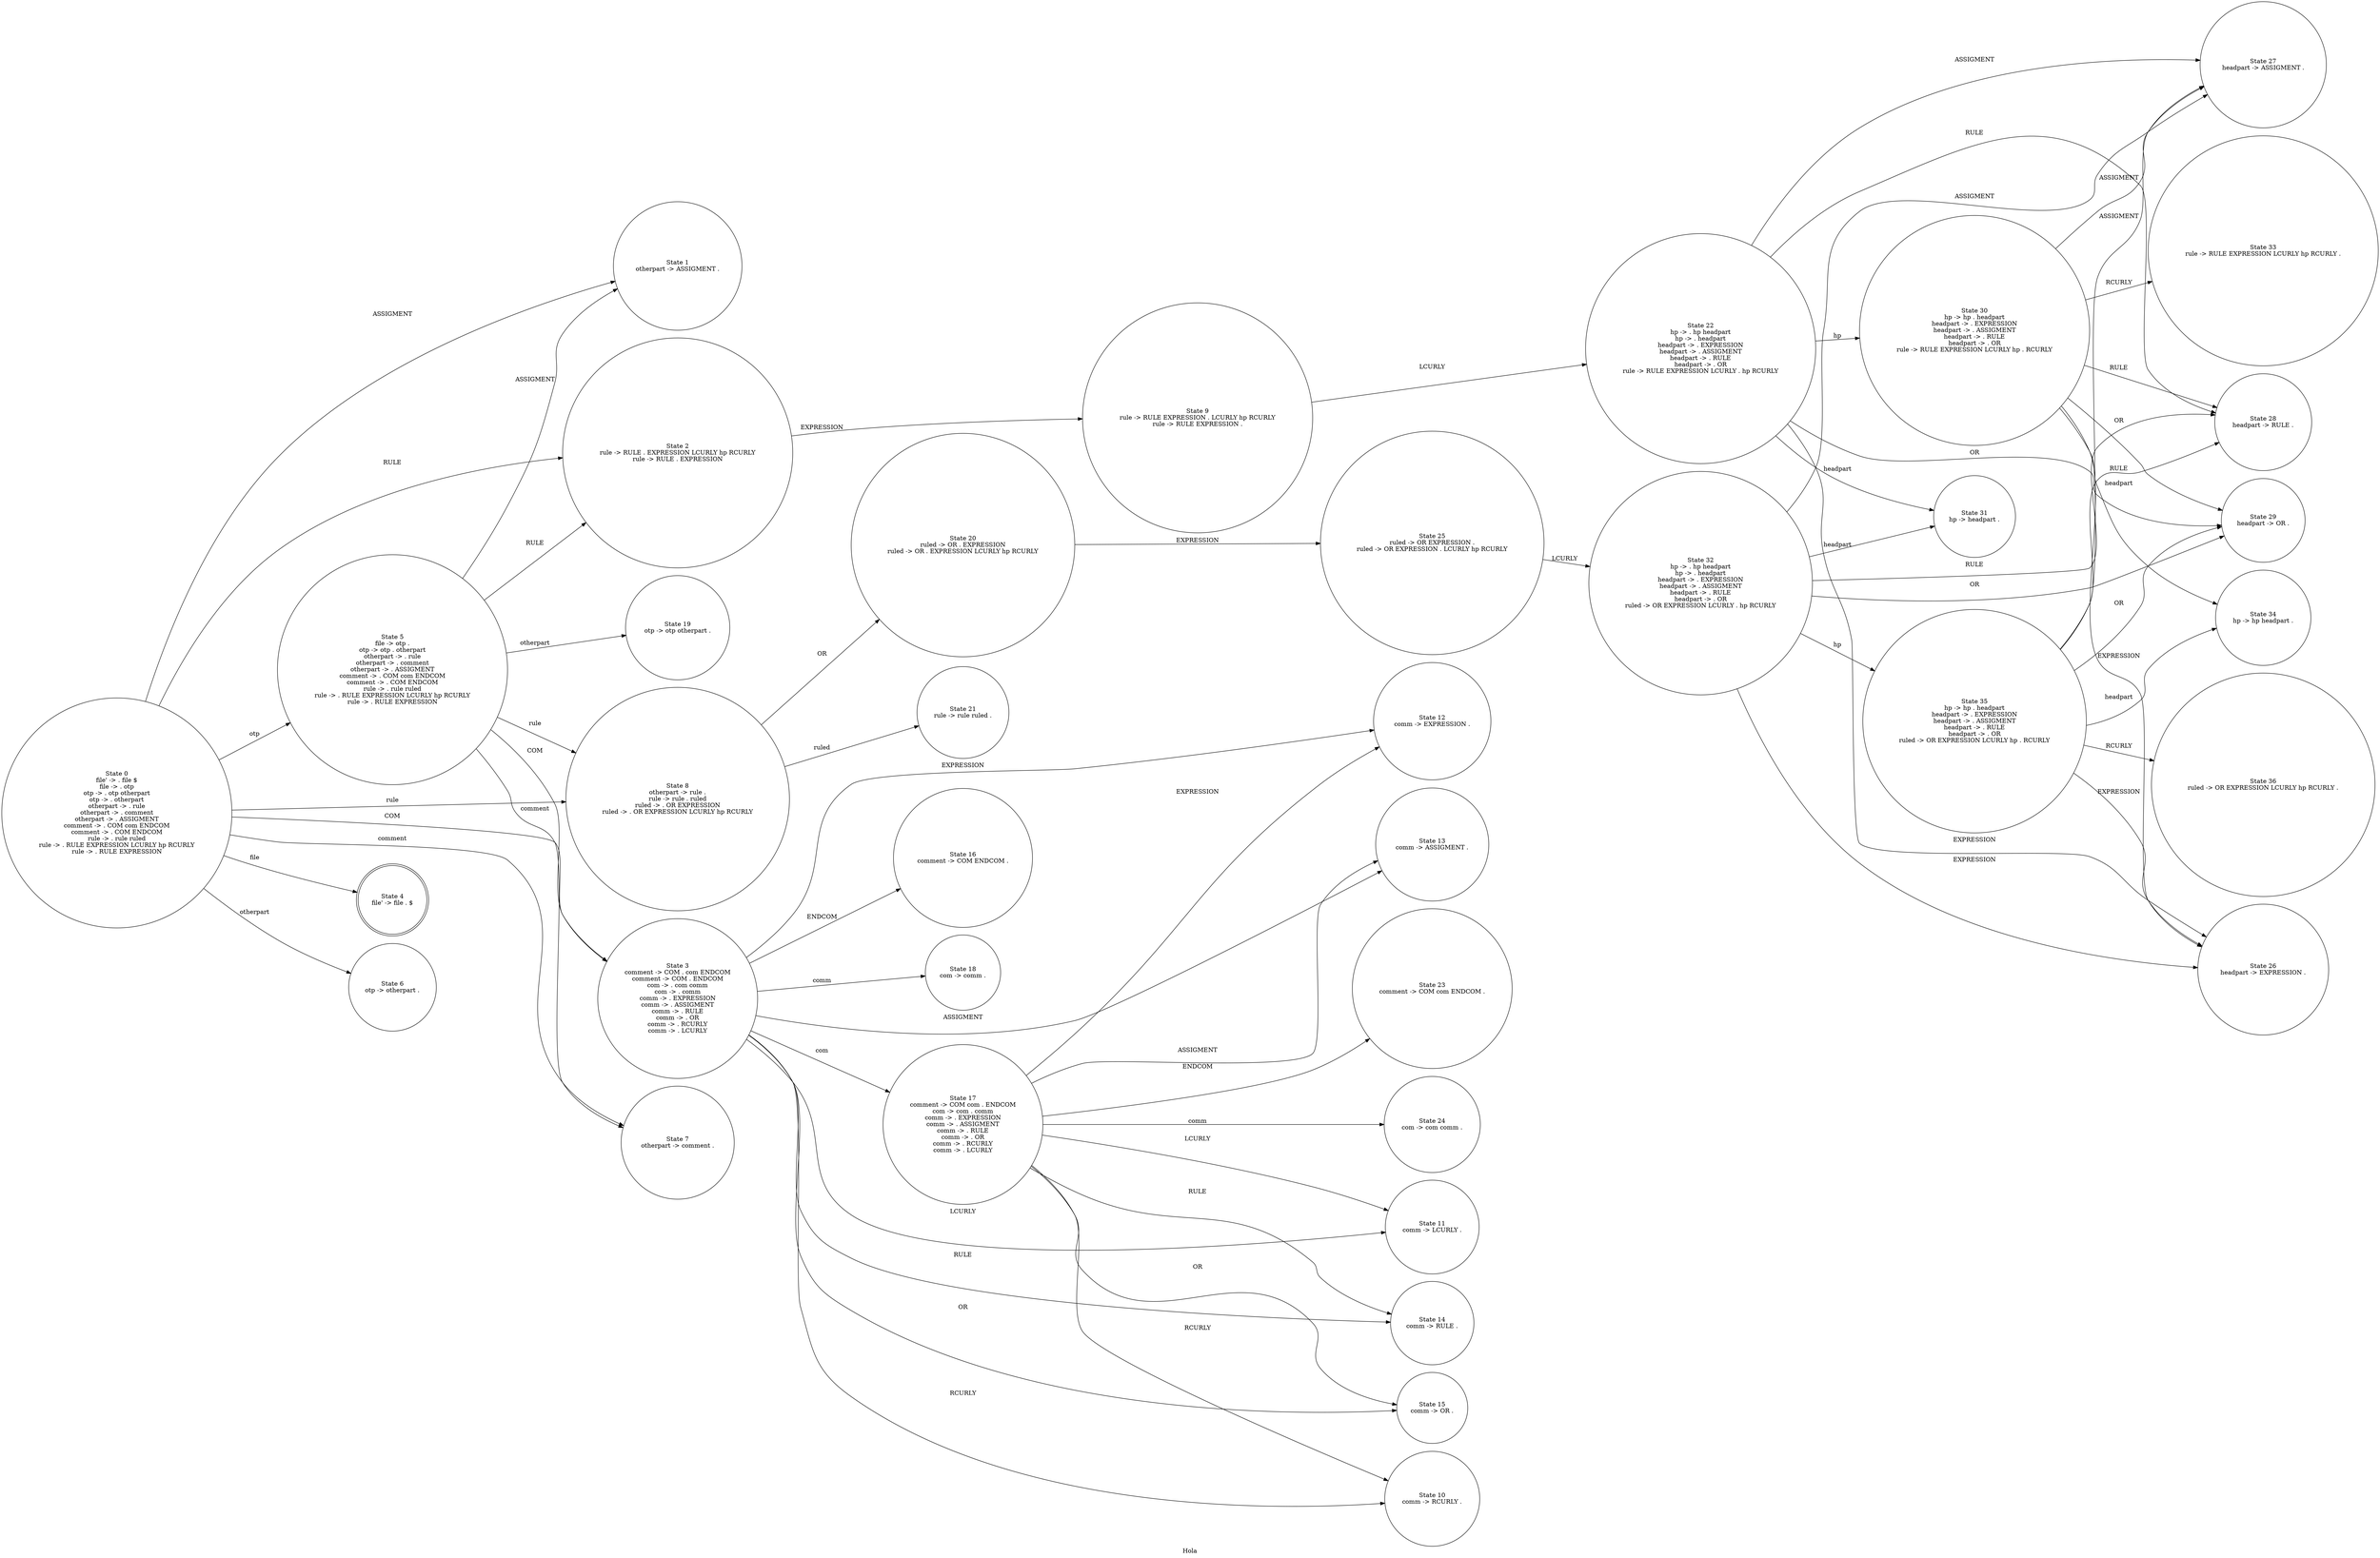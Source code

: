 // LR0
digraph {
	rankdir=LR
	label=Hola
	0 [label="State 0
file' -> . file $
file -> . otp
otp -> . otp otherpart
otp -> . otherpart
otherpart -> . rule
otherpart -> . comment
otherpart -> . ASSIGMENT
comment -> . COM com ENDCOM
comment -> . COM ENDCOM
rule -> . rule ruled
rule -> . RULE EXPRESSION LCURLY hp RCURLY
rule -> . RULE EXPRESSION" shape=circle]
	1 [label="State 1
otherpart -> ASSIGMENT ." shape=circle]
	0 -> 1 [label=ASSIGMENT]
	2 [label="State 2
rule -> RULE . EXPRESSION LCURLY hp RCURLY
rule -> RULE . EXPRESSION" shape=circle]
	9 [label="State 9
rule -> RULE EXPRESSION . LCURLY hp RCURLY
rule -> RULE EXPRESSION ." shape=circle]
	22 [label="State 22
hp -> . hp headpart
hp -> . headpart
headpart -> . EXPRESSION
headpart -> . ASSIGMENT
headpart -> . RULE
headpart -> . OR
rule -> RULE EXPRESSION LCURLY . hp RCURLY" shape=circle]
	26 [label="State 26
headpart -> EXPRESSION ." shape=circle]
	22 -> 26 [label=EXPRESSION]
	27 [label="State 27
headpart -> ASSIGMENT ." shape=circle]
	22 -> 27 [label=ASSIGMENT]
	28 [label="State 28
headpart -> RULE ." shape=circle]
	22 -> 28 [label=RULE]
	29 [label="State 29
headpart -> OR ." shape=circle]
	22 -> 29 [label=OR]
	30 [label="State 30
hp -> hp . headpart
headpart -> . EXPRESSION
headpart -> . ASSIGMENT
headpart -> . RULE
headpart -> . OR
rule -> RULE EXPRESSION LCURLY hp . RCURLY" shape=circle]
	33 [label="State 33
rule -> RULE EXPRESSION LCURLY hp RCURLY ." shape=circle]
	30 -> 33 [label=RCURLY]
	30 -> 26 [label=EXPRESSION]
	30 -> 27 [label=ASSIGMENT]
	30 -> 28 [label=RULE]
	30 -> 29 [label=OR]
	34 [label="State 34
hp -> hp headpart ." shape=circle]
	30 -> 34 [label=headpart]
	22 -> 30 [label=hp]
	31 [label="State 31
hp -> headpart ." shape=circle]
	22 -> 31 [label=headpart]
	9 -> 22 [label=LCURLY]
	2 -> 9 [label=EXPRESSION]
	0 -> 2 [label=RULE]
	3 [label="State 3
comment -> COM . com ENDCOM
comment -> COM . ENDCOM
com -> . com comm
com -> . comm
comm -> . EXPRESSION
comm -> . ASSIGMENT
comm -> . RULE
comm -> . OR
comm -> . RCURLY
comm -> . LCURLY" shape=circle]
	10 [label="State 10
comm -> RCURLY ." shape=circle]
	3 -> 10 [label=RCURLY]
	11 [label="State 11
comm -> LCURLY ." shape=circle]
	3 -> 11 [label=LCURLY]
	12 [label="State 12
comm -> EXPRESSION ." shape=circle]
	3 -> 12 [label=EXPRESSION]
	13 [label="State 13
comm -> ASSIGMENT ." shape=circle]
	3 -> 13 [label=ASSIGMENT]
	14 [label="State 14
comm -> RULE ." shape=circle]
	3 -> 14 [label=RULE]
	15 [label="State 15
comm -> OR ." shape=circle]
	3 -> 15 [label=OR]
	16 [label="State 16
comment -> COM ENDCOM ." shape=circle]
	3 -> 16 [label=ENDCOM]
	17 [label="State 17
comment -> COM com . ENDCOM
com -> com . comm
comm -> . EXPRESSION
comm -> . ASSIGMENT
comm -> . RULE
comm -> . OR
comm -> . RCURLY
comm -> . LCURLY" shape=circle]
	17 -> 10 [label=RCURLY]
	17 -> 11 [label=LCURLY]
	17 -> 12 [label=EXPRESSION]
	17 -> 13 [label=ASSIGMENT]
	17 -> 14 [label=RULE]
	17 -> 15 [label=OR]
	23 [label="State 23
comment -> COM com ENDCOM ." shape=circle]
	17 -> 23 [label=ENDCOM]
	24 [label="State 24
com -> com comm ." shape=circle]
	17 -> 24 [label=comm]
	3 -> 17 [label=com]
	18 [label="State 18
com -> comm ." shape=circle]
	3 -> 18 [label=comm]
	0 -> 3 [label=COM]
	4 [label="State 4
file' -> file . $" shape=doublecircle]
	0 -> 4 [label=file]
	5 [label="State 5
file -> otp .
otp -> otp . otherpart
otherpart -> . rule
otherpart -> . comment
otherpart -> . ASSIGMENT
comment -> . COM com ENDCOM
comment -> . COM ENDCOM
rule -> . rule ruled
rule -> . RULE EXPRESSION LCURLY hp RCURLY
rule -> . RULE EXPRESSION" shape=circle]
	5 -> 1 [label=ASSIGMENT]
	5 -> 2 [label=RULE]
	5 -> 3 [label=COM]
	19 [label="State 19
otp -> otp otherpart ." shape=circle]
	5 -> 19 [label=otherpart]
	7 [label="State 7
otherpart -> comment ." shape=circle]
	5 -> 7 [label=comment]
	8 [label="State 8
otherpart -> rule .
rule -> rule . ruled
ruled -> . OR EXPRESSION
ruled -> . OR EXPRESSION LCURLY hp RCURLY" shape=circle]
	20 [label="State 20
ruled -> OR . EXPRESSION
ruled -> OR . EXPRESSION LCURLY hp RCURLY" shape=circle]
	25 [label="State 25
ruled -> OR EXPRESSION .
ruled -> OR EXPRESSION . LCURLY hp RCURLY" shape=circle]
	32 [label="State 32
hp -> . hp headpart
hp -> . headpart
headpart -> . EXPRESSION
headpart -> . ASSIGMENT
headpart -> . RULE
headpart -> . OR
ruled -> OR EXPRESSION LCURLY . hp RCURLY" shape=circle]
	32 -> 26 [label=EXPRESSION]
	32 -> 27 [label=ASSIGMENT]
	32 -> 28 [label=RULE]
	32 -> 29 [label=OR]
	35 [label="State 35
hp -> hp . headpart
headpart -> . EXPRESSION
headpart -> . ASSIGMENT
headpart -> . RULE
headpart -> . OR
ruled -> OR EXPRESSION LCURLY hp . RCURLY" shape=circle]
	36 [label="State 36
ruled -> OR EXPRESSION LCURLY hp RCURLY ." shape=circle]
	35 -> 36 [label=RCURLY]
	35 -> 26 [label=EXPRESSION]
	35 -> 27 [label=ASSIGMENT]
	35 -> 28 [label=RULE]
	35 -> 29 [label=OR]
	35 -> 34 [label=headpart]
	32 -> 35 [label=hp]
	32 -> 31 [label=headpart]
	25 -> 32 [label=LCURLY]
	20 -> 25 [label=EXPRESSION]
	8 -> 20 [label=OR]
	21 [label="State 21
rule -> rule ruled ." shape=circle]
	8 -> 21 [label=ruled]
	5 -> 8 [label=rule]
	0 -> 5 [label=otp]
	6 [label="State 6
otp -> otherpart ." shape=circle]
	0 -> 6 [label=otherpart]
	0 -> 7 [label=comment]
	0 -> 8 [label=rule]
}
